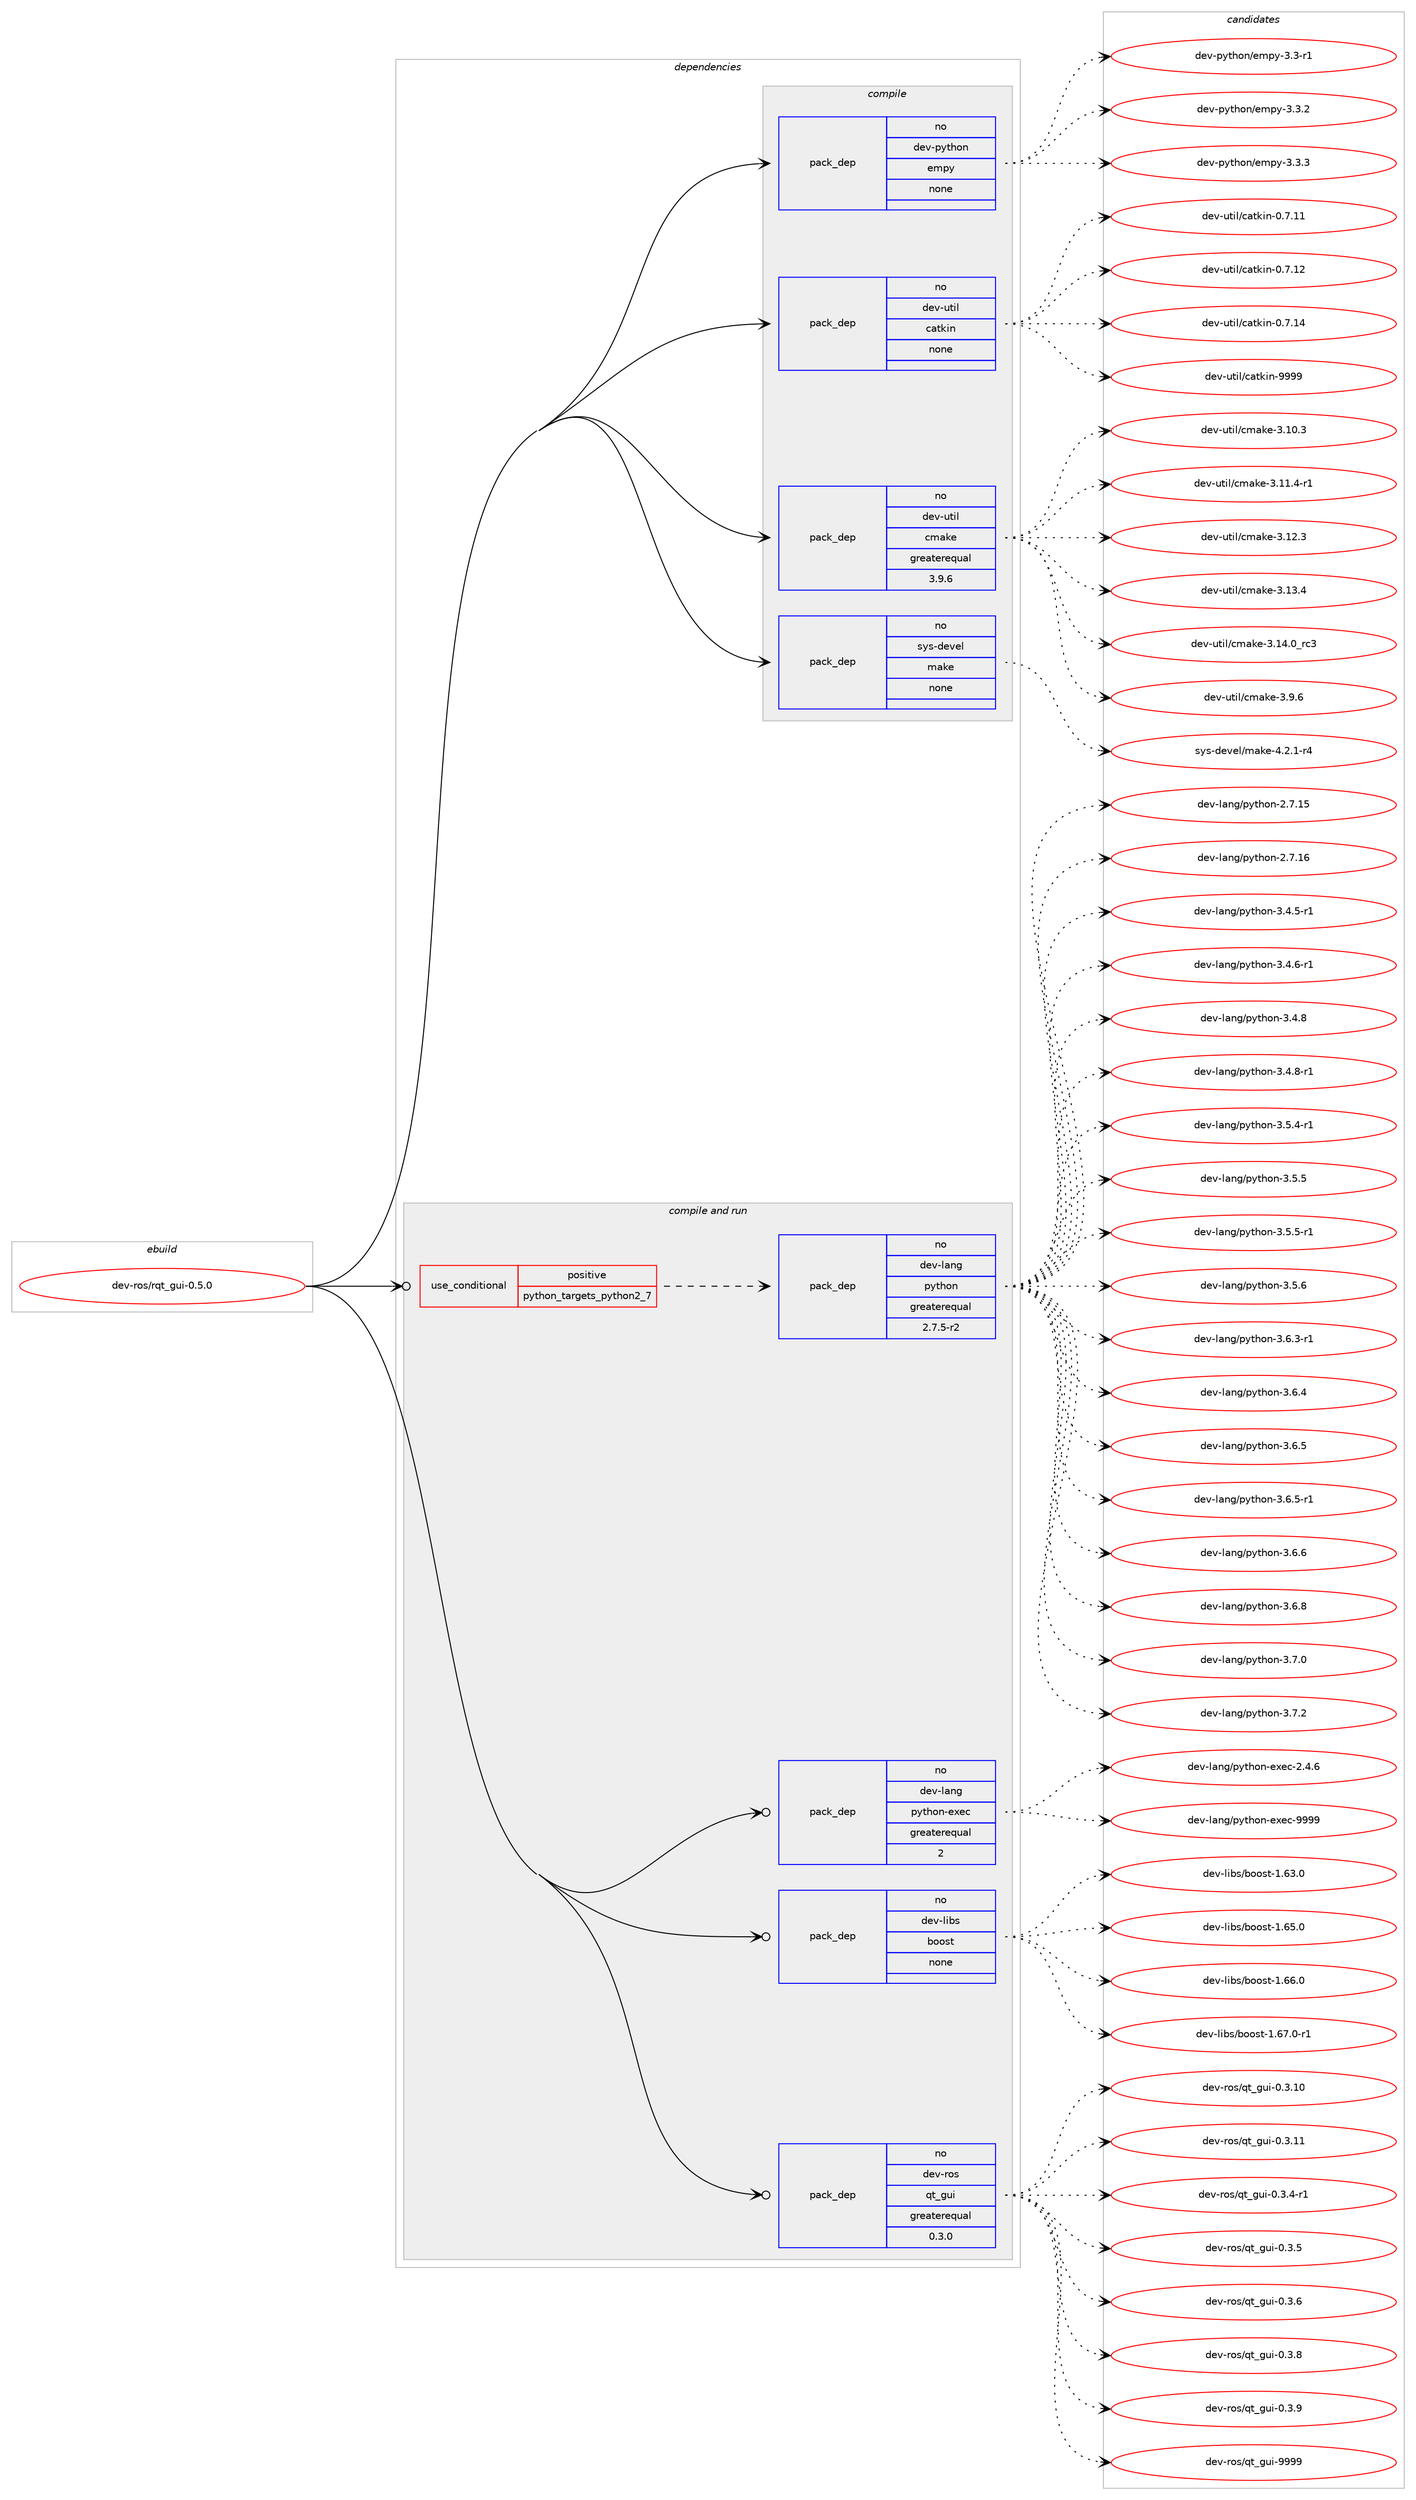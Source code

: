 digraph prolog {

# *************
# Graph options
# *************

newrank=true;
concentrate=true;
compound=true;
graph [rankdir=LR,fontname=Helvetica,fontsize=10,ranksep=1.5];#, ranksep=2.5, nodesep=0.2];
edge  [arrowhead=vee];
node  [fontname=Helvetica,fontsize=10];

# **********
# The ebuild
# **********

subgraph cluster_leftcol {
color=gray;
rank=same;
label=<<i>ebuild</i>>;
id [label="dev-ros/rqt_gui-0.5.0", color=red, width=4, href="../dev-ros/rqt_gui-0.5.0.svg"];
}

# ****************
# The dependencies
# ****************

subgraph cluster_midcol {
color=gray;
label=<<i>dependencies</i>>;
subgraph cluster_compile {
fillcolor="#eeeeee";
style=filled;
label=<<i>compile</i>>;
subgraph pack1055372 {
dependency1469254 [label=<<TABLE BORDER="0" CELLBORDER="1" CELLSPACING="0" CELLPADDING="4" WIDTH="220"><TR><TD ROWSPAN="6" CELLPADDING="30">pack_dep</TD></TR><TR><TD WIDTH="110">no</TD></TR><TR><TD>dev-python</TD></TR><TR><TD>empy</TD></TR><TR><TD>none</TD></TR><TR><TD></TD></TR></TABLE>>, shape=none, color=blue];
}
id:e -> dependency1469254:w [weight=20,style="solid",arrowhead="vee"];
subgraph pack1055373 {
dependency1469255 [label=<<TABLE BORDER="0" CELLBORDER="1" CELLSPACING="0" CELLPADDING="4" WIDTH="220"><TR><TD ROWSPAN="6" CELLPADDING="30">pack_dep</TD></TR><TR><TD WIDTH="110">no</TD></TR><TR><TD>dev-util</TD></TR><TR><TD>catkin</TD></TR><TR><TD>none</TD></TR><TR><TD></TD></TR></TABLE>>, shape=none, color=blue];
}
id:e -> dependency1469255:w [weight=20,style="solid",arrowhead="vee"];
subgraph pack1055374 {
dependency1469256 [label=<<TABLE BORDER="0" CELLBORDER="1" CELLSPACING="0" CELLPADDING="4" WIDTH="220"><TR><TD ROWSPAN="6" CELLPADDING="30">pack_dep</TD></TR><TR><TD WIDTH="110">no</TD></TR><TR><TD>dev-util</TD></TR><TR><TD>cmake</TD></TR><TR><TD>greaterequal</TD></TR><TR><TD>3.9.6</TD></TR></TABLE>>, shape=none, color=blue];
}
id:e -> dependency1469256:w [weight=20,style="solid",arrowhead="vee"];
subgraph pack1055375 {
dependency1469257 [label=<<TABLE BORDER="0" CELLBORDER="1" CELLSPACING="0" CELLPADDING="4" WIDTH="220"><TR><TD ROWSPAN="6" CELLPADDING="30">pack_dep</TD></TR><TR><TD WIDTH="110">no</TD></TR><TR><TD>sys-devel</TD></TR><TR><TD>make</TD></TR><TR><TD>none</TD></TR><TR><TD></TD></TR></TABLE>>, shape=none, color=blue];
}
id:e -> dependency1469257:w [weight=20,style="solid",arrowhead="vee"];
}
subgraph cluster_compileandrun {
fillcolor="#eeeeee";
style=filled;
label=<<i>compile and run</i>>;
subgraph cond390492 {
dependency1469258 [label=<<TABLE BORDER="0" CELLBORDER="1" CELLSPACING="0" CELLPADDING="4"><TR><TD ROWSPAN="3" CELLPADDING="10">use_conditional</TD></TR><TR><TD>positive</TD></TR><TR><TD>python_targets_python2_7</TD></TR></TABLE>>, shape=none, color=red];
subgraph pack1055376 {
dependency1469259 [label=<<TABLE BORDER="0" CELLBORDER="1" CELLSPACING="0" CELLPADDING="4" WIDTH="220"><TR><TD ROWSPAN="6" CELLPADDING="30">pack_dep</TD></TR><TR><TD WIDTH="110">no</TD></TR><TR><TD>dev-lang</TD></TR><TR><TD>python</TD></TR><TR><TD>greaterequal</TD></TR><TR><TD>2.7.5-r2</TD></TR></TABLE>>, shape=none, color=blue];
}
dependency1469258:e -> dependency1469259:w [weight=20,style="dashed",arrowhead="vee"];
}
id:e -> dependency1469258:w [weight=20,style="solid",arrowhead="odotvee"];
subgraph pack1055377 {
dependency1469260 [label=<<TABLE BORDER="0" CELLBORDER="1" CELLSPACING="0" CELLPADDING="4" WIDTH="220"><TR><TD ROWSPAN="6" CELLPADDING="30">pack_dep</TD></TR><TR><TD WIDTH="110">no</TD></TR><TR><TD>dev-lang</TD></TR><TR><TD>python-exec</TD></TR><TR><TD>greaterequal</TD></TR><TR><TD>2</TD></TR></TABLE>>, shape=none, color=blue];
}
id:e -> dependency1469260:w [weight=20,style="solid",arrowhead="odotvee"];
subgraph pack1055378 {
dependency1469261 [label=<<TABLE BORDER="0" CELLBORDER="1" CELLSPACING="0" CELLPADDING="4" WIDTH="220"><TR><TD ROWSPAN="6" CELLPADDING="30">pack_dep</TD></TR><TR><TD WIDTH="110">no</TD></TR><TR><TD>dev-libs</TD></TR><TR><TD>boost</TD></TR><TR><TD>none</TD></TR><TR><TD></TD></TR></TABLE>>, shape=none, color=blue];
}
id:e -> dependency1469261:w [weight=20,style="solid",arrowhead="odotvee"];
subgraph pack1055379 {
dependency1469262 [label=<<TABLE BORDER="0" CELLBORDER="1" CELLSPACING="0" CELLPADDING="4" WIDTH="220"><TR><TD ROWSPAN="6" CELLPADDING="30">pack_dep</TD></TR><TR><TD WIDTH="110">no</TD></TR><TR><TD>dev-ros</TD></TR><TR><TD>qt_gui</TD></TR><TR><TD>greaterequal</TD></TR><TR><TD>0.3.0</TD></TR></TABLE>>, shape=none, color=blue];
}
id:e -> dependency1469262:w [weight=20,style="solid",arrowhead="odotvee"];
}
subgraph cluster_run {
fillcolor="#eeeeee";
style=filled;
label=<<i>run</i>>;
}
}

# **************
# The candidates
# **************

subgraph cluster_choices {
rank=same;
color=gray;
label=<<i>candidates</i>>;

subgraph choice1055372 {
color=black;
nodesep=1;
choice1001011184511212111610411111047101109112121455146514511449 [label="dev-python/empy-3.3-r1", color=red, width=4,href="../dev-python/empy-3.3-r1.svg"];
choice1001011184511212111610411111047101109112121455146514650 [label="dev-python/empy-3.3.2", color=red, width=4,href="../dev-python/empy-3.3.2.svg"];
choice1001011184511212111610411111047101109112121455146514651 [label="dev-python/empy-3.3.3", color=red, width=4,href="../dev-python/empy-3.3.3.svg"];
dependency1469254:e -> choice1001011184511212111610411111047101109112121455146514511449:w [style=dotted,weight="100"];
dependency1469254:e -> choice1001011184511212111610411111047101109112121455146514650:w [style=dotted,weight="100"];
dependency1469254:e -> choice1001011184511212111610411111047101109112121455146514651:w [style=dotted,weight="100"];
}
subgraph choice1055373 {
color=black;
nodesep=1;
choice1001011184511711610510847999711610710511045484655464949 [label="dev-util/catkin-0.7.11", color=red, width=4,href="../dev-util/catkin-0.7.11.svg"];
choice1001011184511711610510847999711610710511045484655464950 [label="dev-util/catkin-0.7.12", color=red, width=4,href="../dev-util/catkin-0.7.12.svg"];
choice1001011184511711610510847999711610710511045484655464952 [label="dev-util/catkin-0.7.14", color=red, width=4,href="../dev-util/catkin-0.7.14.svg"];
choice100101118451171161051084799971161071051104557575757 [label="dev-util/catkin-9999", color=red, width=4,href="../dev-util/catkin-9999.svg"];
dependency1469255:e -> choice1001011184511711610510847999711610710511045484655464949:w [style=dotted,weight="100"];
dependency1469255:e -> choice1001011184511711610510847999711610710511045484655464950:w [style=dotted,weight="100"];
dependency1469255:e -> choice1001011184511711610510847999711610710511045484655464952:w [style=dotted,weight="100"];
dependency1469255:e -> choice100101118451171161051084799971161071051104557575757:w [style=dotted,weight="100"];
}
subgraph choice1055374 {
color=black;
nodesep=1;
choice1001011184511711610510847991099710710145514649484651 [label="dev-util/cmake-3.10.3", color=red, width=4,href="../dev-util/cmake-3.10.3.svg"];
choice10010111845117116105108479910997107101455146494946524511449 [label="dev-util/cmake-3.11.4-r1", color=red, width=4,href="../dev-util/cmake-3.11.4-r1.svg"];
choice1001011184511711610510847991099710710145514649504651 [label="dev-util/cmake-3.12.3", color=red, width=4,href="../dev-util/cmake-3.12.3.svg"];
choice1001011184511711610510847991099710710145514649514652 [label="dev-util/cmake-3.13.4", color=red, width=4,href="../dev-util/cmake-3.13.4.svg"];
choice1001011184511711610510847991099710710145514649524648951149951 [label="dev-util/cmake-3.14.0_rc3", color=red, width=4,href="../dev-util/cmake-3.14.0_rc3.svg"];
choice10010111845117116105108479910997107101455146574654 [label="dev-util/cmake-3.9.6", color=red, width=4,href="../dev-util/cmake-3.9.6.svg"];
dependency1469256:e -> choice1001011184511711610510847991099710710145514649484651:w [style=dotted,weight="100"];
dependency1469256:e -> choice10010111845117116105108479910997107101455146494946524511449:w [style=dotted,weight="100"];
dependency1469256:e -> choice1001011184511711610510847991099710710145514649504651:w [style=dotted,weight="100"];
dependency1469256:e -> choice1001011184511711610510847991099710710145514649514652:w [style=dotted,weight="100"];
dependency1469256:e -> choice1001011184511711610510847991099710710145514649524648951149951:w [style=dotted,weight="100"];
dependency1469256:e -> choice10010111845117116105108479910997107101455146574654:w [style=dotted,weight="100"];
}
subgraph choice1055375 {
color=black;
nodesep=1;
choice1151211154510010111810110847109971071014552465046494511452 [label="sys-devel/make-4.2.1-r4", color=red, width=4,href="../sys-devel/make-4.2.1-r4.svg"];
dependency1469257:e -> choice1151211154510010111810110847109971071014552465046494511452:w [style=dotted,weight="100"];
}
subgraph choice1055376 {
color=black;
nodesep=1;
choice10010111845108971101034711212111610411111045504655464953 [label="dev-lang/python-2.7.15", color=red, width=4,href="../dev-lang/python-2.7.15.svg"];
choice10010111845108971101034711212111610411111045504655464954 [label="dev-lang/python-2.7.16", color=red, width=4,href="../dev-lang/python-2.7.16.svg"];
choice1001011184510897110103471121211161041111104551465246534511449 [label="dev-lang/python-3.4.5-r1", color=red, width=4,href="../dev-lang/python-3.4.5-r1.svg"];
choice1001011184510897110103471121211161041111104551465246544511449 [label="dev-lang/python-3.4.6-r1", color=red, width=4,href="../dev-lang/python-3.4.6-r1.svg"];
choice100101118451089711010347112121116104111110455146524656 [label="dev-lang/python-3.4.8", color=red, width=4,href="../dev-lang/python-3.4.8.svg"];
choice1001011184510897110103471121211161041111104551465246564511449 [label="dev-lang/python-3.4.8-r1", color=red, width=4,href="../dev-lang/python-3.4.8-r1.svg"];
choice1001011184510897110103471121211161041111104551465346524511449 [label="dev-lang/python-3.5.4-r1", color=red, width=4,href="../dev-lang/python-3.5.4-r1.svg"];
choice100101118451089711010347112121116104111110455146534653 [label="dev-lang/python-3.5.5", color=red, width=4,href="../dev-lang/python-3.5.5.svg"];
choice1001011184510897110103471121211161041111104551465346534511449 [label="dev-lang/python-3.5.5-r1", color=red, width=4,href="../dev-lang/python-3.5.5-r1.svg"];
choice100101118451089711010347112121116104111110455146534654 [label="dev-lang/python-3.5.6", color=red, width=4,href="../dev-lang/python-3.5.6.svg"];
choice1001011184510897110103471121211161041111104551465446514511449 [label="dev-lang/python-3.6.3-r1", color=red, width=4,href="../dev-lang/python-3.6.3-r1.svg"];
choice100101118451089711010347112121116104111110455146544652 [label="dev-lang/python-3.6.4", color=red, width=4,href="../dev-lang/python-3.6.4.svg"];
choice100101118451089711010347112121116104111110455146544653 [label="dev-lang/python-3.6.5", color=red, width=4,href="../dev-lang/python-3.6.5.svg"];
choice1001011184510897110103471121211161041111104551465446534511449 [label="dev-lang/python-3.6.5-r1", color=red, width=4,href="../dev-lang/python-3.6.5-r1.svg"];
choice100101118451089711010347112121116104111110455146544654 [label="dev-lang/python-3.6.6", color=red, width=4,href="../dev-lang/python-3.6.6.svg"];
choice100101118451089711010347112121116104111110455146544656 [label="dev-lang/python-3.6.8", color=red, width=4,href="../dev-lang/python-3.6.8.svg"];
choice100101118451089711010347112121116104111110455146554648 [label="dev-lang/python-3.7.0", color=red, width=4,href="../dev-lang/python-3.7.0.svg"];
choice100101118451089711010347112121116104111110455146554650 [label="dev-lang/python-3.7.2", color=red, width=4,href="../dev-lang/python-3.7.2.svg"];
dependency1469259:e -> choice10010111845108971101034711212111610411111045504655464953:w [style=dotted,weight="100"];
dependency1469259:e -> choice10010111845108971101034711212111610411111045504655464954:w [style=dotted,weight="100"];
dependency1469259:e -> choice1001011184510897110103471121211161041111104551465246534511449:w [style=dotted,weight="100"];
dependency1469259:e -> choice1001011184510897110103471121211161041111104551465246544511449:w [style=dotted,weight="100"];
dependency1469259:e -> choice100101118451089711010347112121116104111110455146524656:w [style=dotted,weight="100"];
dependency1469259:e -> choice1001011184510897110103471121211161041111104551465246564511449:w [style=dotted,weight="100"];
dependency1469259:e -> choice1001011184510897110103471121211161041111104551465346524511449:w [style=dotted,weight="100"];
dependency1469259:e -> choice100101118451089711010347112121116104111110455146534653:w [style=dotted,weight="100"];
dependency1469259:e -> choice1001011184510897110103471121211161041111104551465346534511449:w [style=dotted,weight="100"];
dependency1469259:e -> choice100101118451089711010347112121116104111110455146534654:w [style=dotted,weight="100"];
dependency1469259:e -> choice1001011184510897110103471121211161041111104551465446514511449:w [style=dotted,weight="100"];
dependency1469259:e -> choice100101118451089711010347112121116104111110455146544652:w [style=dotted,weight="100"];
dependency1469259:e -> choice100101118451089711010347112121116104111110455146544653:w [style=dotted,weight="100"];
dependency1469259:e -> choice1001011184510897110103471121211161041111104551465446534511449:w [style=dotted,weight="100"];
dependency1469259:e -> choice100101118451089711010347112121116104111110455146544654:w [style=dotted,weight="100"];
dependency1469259:e -> choice100101118451089711010347112121116104111110455146544656:w [style=dotted,weight="100"];
dependency1469259:e -> choice100101118451089711010347112121116104111110455146554648:w [style=dotted,weight="100"];
dependency1469259:e -> choice100101118451089711010347112121116104111110455146554650:w [style=dotted,weight="100"];
}
subgraph choice1055377 {
color=black;
nodesep=1;
choice1001011184510897110103471121211161041111104510112010199455046524654 [label="dev-lang/python-exec-2.4.6", color=red, width=4,href="../dev-lang/python-exec-2.4.6.svg"];
choice10010111845108971101034711212111610411111045101120101994557575757 [label="dev-lang/python-exec-9999", color=red, width=4,href="../dev-lang/python-exec-9999.svg"];
dependency1469260:e -> choice1001011184510897110103471121211161041111104510112010199455046524654:w [style=dotted,weight="100"];
dependency1469260:e -> choice10010111845108971101034711212111610411111045101120101994557575757:w [style=dotted,weight="100"];
}
subgraph choice1055378 {
color=black;
nodesep=1;
choice1001011184510810598115479811111111511645494654514648 [label="dev-libs/boost-1.63.0", color=red, width=4,href="../dev-libs/boost-1.63.0.svg"];
choice1001011184510810598115479811111111511645494654534648 [label="dev-libs/boost-1.65.0", color=red, width=4,href="../dev-libs/boost-1.65.0.svg"];
choice1001011184510810598115479811111111511645494654544648 [label="dev-libs/boost-1.66.0", color=red, width=4,href="../dev-libs/boost-1.66.0.svg"];
choice10010111845108105981154798111111115116454946545546484511449 [label="dev-libs/boost-1.67.0-r1", color=red, width=4,href="../dev-libs/boost-1.67.0-r1.svg"];
dependency1469261:e -> choice1001011184510810598115479811111111511645494654514648:w [style=dotted,weight="100"];
dependency1469261:e -> choice1001011184510810598115479811111111511645494654534648:w [style=dotted,weight="100"];
dependency1469261:e -> choice1001011184510810598115479811111111511645494654544648:w [style=dotted,weight="100"];
dependency1469261:e -> choice10010111845108105981154798111111115116454946545546484511449:w [style=dotted,weight="100"];
}
subgraph choice1055379 {
color=black;
nodesep=1;
choice10010111845114111115471131169510311710545484651464948 [label="dev-ros/qt_gui-0.3.10", color=red, width=4,href="../dev-ros/qt_gui-0.3.10.svg"];
choice10010111845114111115471131169510311710545484651464949 [label="dev-ros/qt_gui-0.3.11", color=red, width=4,href="../dev-ros/qt_gui-0.3.11.svg"];
choice1001011184511411111547113116951031171054548465146524511449 [label="dev-ros/qt_gui-0.3.4-r1", color=red, width=4,href="../dev-ros/qt_gui-0.3.4-r1.svg"];
choice100101118451141111154711311695103117105454846514653 [label="dev-ros/qt_gui-0.3.5", color=red, width=4,href="../dev-ros/qt_gui-0.3.5.svg"];
choice100101118451141111154711311695103117105454846514654 [label="dev-ros/qt_gui-0.3.6", color=red, width=4,href="../dev-ros/qt_gui-0.3.6.svg"];
choice100101118451141111154711311695103117105454846514656 [label="dev-ros/qt_gui-0.3.8", color=red, width=4,href="../dev-ros/qt_gui-0.3.8.svg"];
choice100101118451141111154711311695103117105454846514657 [label="dev-ros/qt_gui-0.3.9", color=red, width=4,href="../dev-ros/qt_gui-0.3.9.svg"];
choice1001011184511411111547113116951031171054557575757 [label="dev-ros/qt_gui-9999", color=red, width=4,href="../dev-ros/qt_gui-9999.svg"];
dependency1469262:e -> choice10010111845114111115471131169510311710545484651464948:w [style=dotted,weight="100"];
dependency1469262:e -> choice10010111845114111115471131169510311710545484651464949:w [style=dotted,weight="100"];
dependency1469262:e -> choice1001011184511411111547113116951031171054548465146524511449:w [style=dotted,weight="100"];
dependency1469262:e -> choice100101118451141111154711311695103117105454846514653:w [style=dotted,weight="100"];
dependency1469262:e -> choice100101118451141111154711311695103117105454846514654:w [style=dotted,weight="100"];
dependency1469262:e -> choice100101118451141111154711311695103117105454846514656:w [style=dotted,weight="100"];
dependency1469262:e -> choice100101118451141111154711311695103117105454846514657:w [style=dotted,weight="100"];
dependency1469262:e -> choice1001011184511411111547113116951031171054557575757:w [style=dotted,weight="100"];
}
}

}
